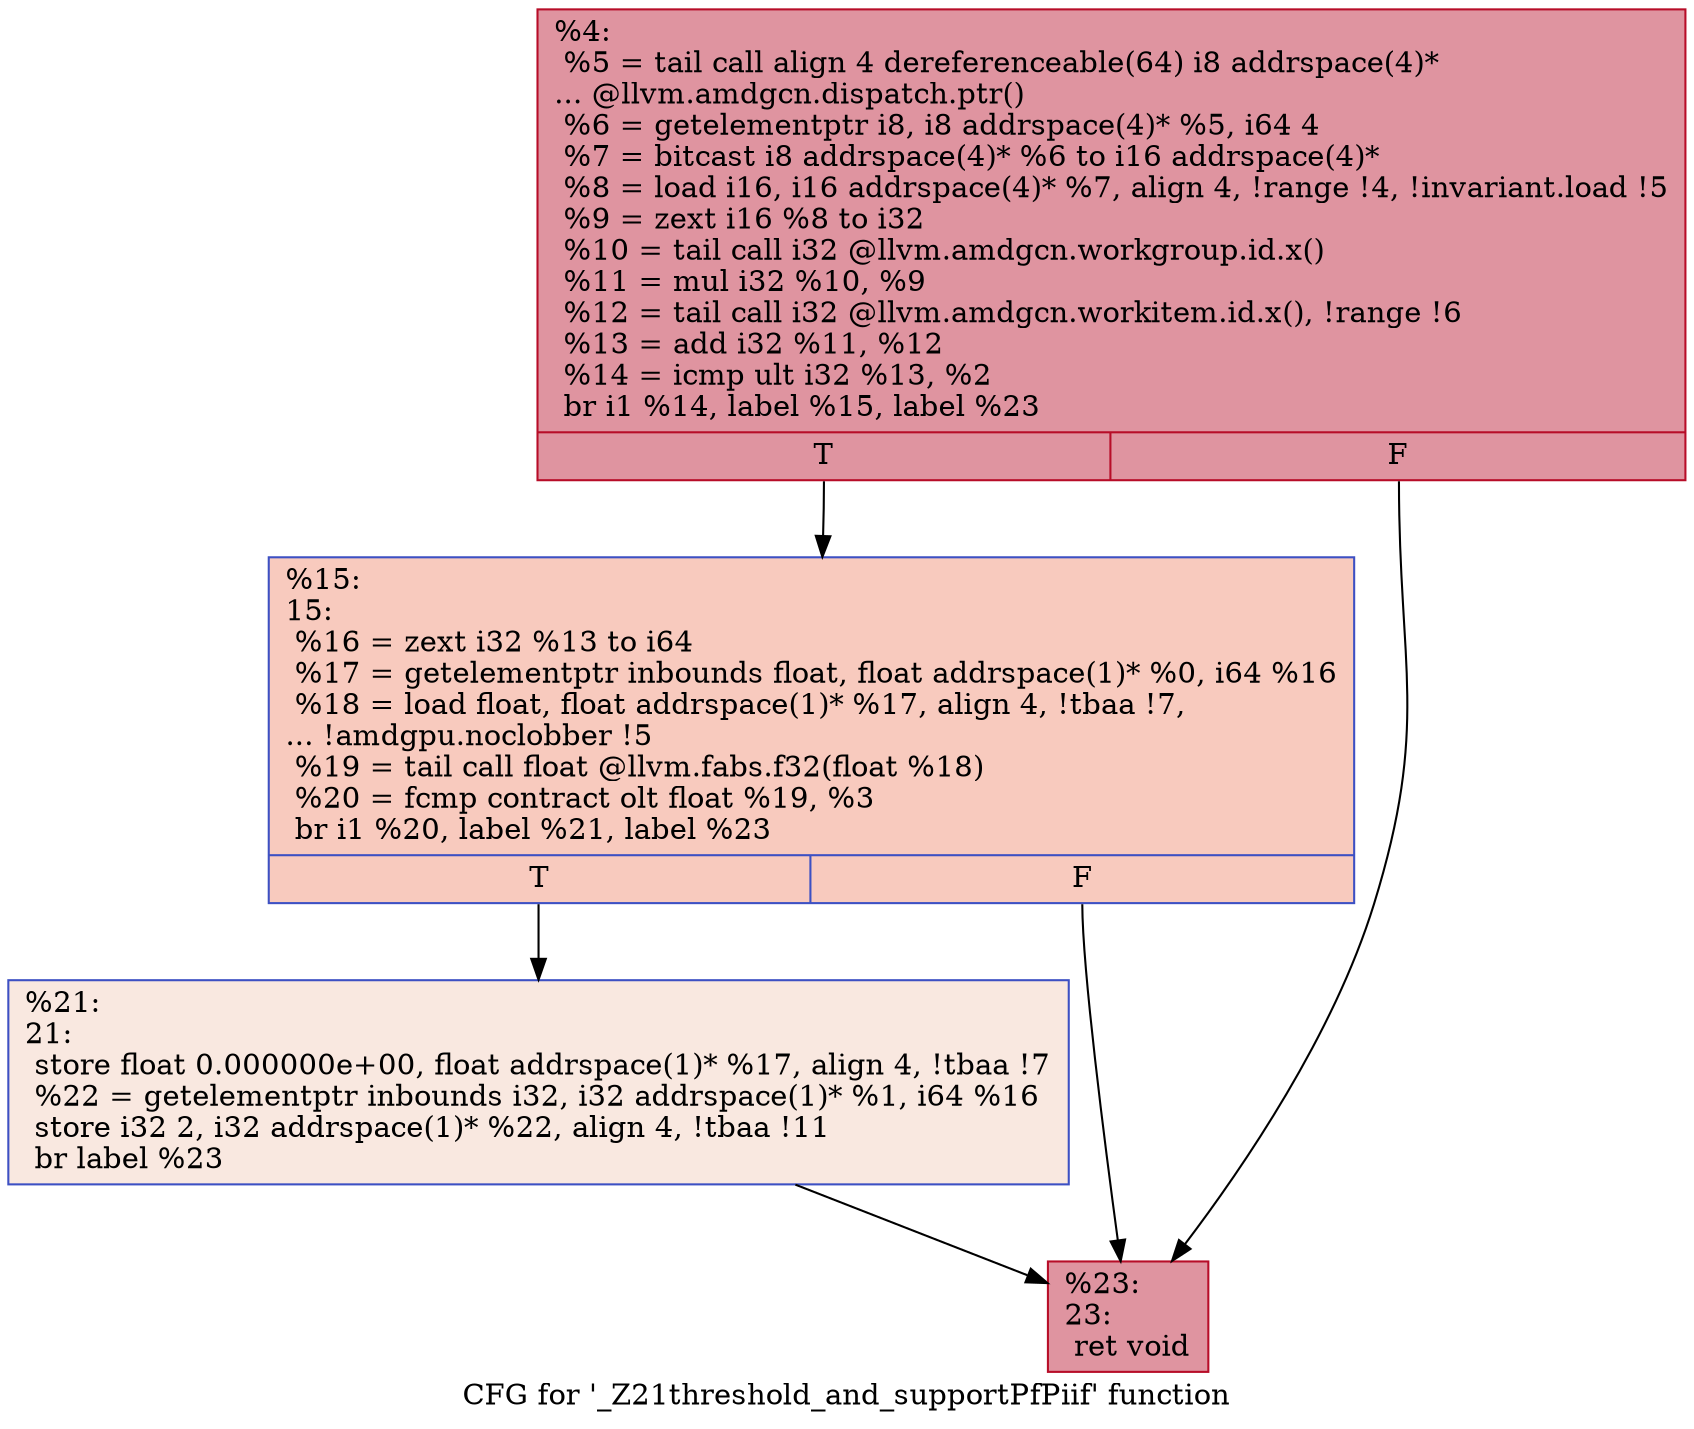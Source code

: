 digraph "CFG for '_Z21threshold_and_supportPfPiif' function" {
	label="CFG for '_Z21threshold_and_supportPfPiif' function";

	Node0x47b2250 [shape=record,color="#b70d28ff", style=filled, fillcolor="#b70d2870",label="{%4:\l  %5 = tail call align 4 dereferenceable(64) i8 addrspace(4)*\l... @llvm.amdgcn.dispatch.ptr()\l  %6 = getelementptr i8, i8 addrspace(4)* %5, i64 4\l  %7 = bitcast i8 addrspace(4)* %6 to i16 addrspace(4)*\l  %8 = load i16, i16 addrspace(4)* %7, align 4, !range !4, !invariant.load !5\l  %9 = zext i16 %8 to i32\l  %10 = tail call i32 @llvm.amdgcn.workgroup.id.x()\l  %11 = mul i32 %10, %9\l  %12 = tail call i32 @llvm.amdgcn.workitem.id.x(), !range !6\l  %13 = add i32 %11, %12\l  %14 = icmp ult i32 %13, %2\l  br i1 %14, label %15, label %23\l|{<s0>T|<s1>F}}"];
	Node0x47b2250:s0 -> Node0x47b4150;
	Node0x47b2250:s1 -> Node0x47b41e0;
	Node0x47b4150 [shape=record,color="#3d50c3ff", style=filled, fillcolor="#ef886b70",label="{%15:\l15:                                               \l  %16 = zext i32 %13 to i64\l  %17 = getelementptr inbounds float, float addrspace(1)* %0, i64 %16\l  %18 = load float, float addrspace(1)* %17, align 4, !tbaa !7,\l... !amdgpu.noclobber !5\l  %19 = tail call float @llvm.fabs.f32(float %18)\l  %20 = fcmp contract olt float %19, %3\l  br i1 %20, label %21, label %23\l|{<s0>T|<s1>F}}"];
	Node0x47b4150:s0 -> Node0x47b4f20;
	Node0x47b4150:s1 -> Node0x47b41e0;
	Node0x47b4f20 [shape=record,color="#3d50c3ff", style=filled, fillcolor="#f1ccb870",label="{%21:\l21:                                               \l  store float 0.000000e+00, float addrspace(1)* %17, align 4, !tbaa !7\l  %22 = getelementptr inbounds i32, i32 addrspace(1)* %1, i64 %16\l  store i32 2, i32 addrspace(1)* %22, align 4, !tbaa !11\l  br label %23\l}"];
	Node0x47b4f20 -> Node0x47b41e0;
	Node0x47b41e0 [shape=record,color="#b70d28ff", style=filled, fillcolor="#b70d2870",label="{%23:\l23:                                               \l  ret void\l}"];
}
